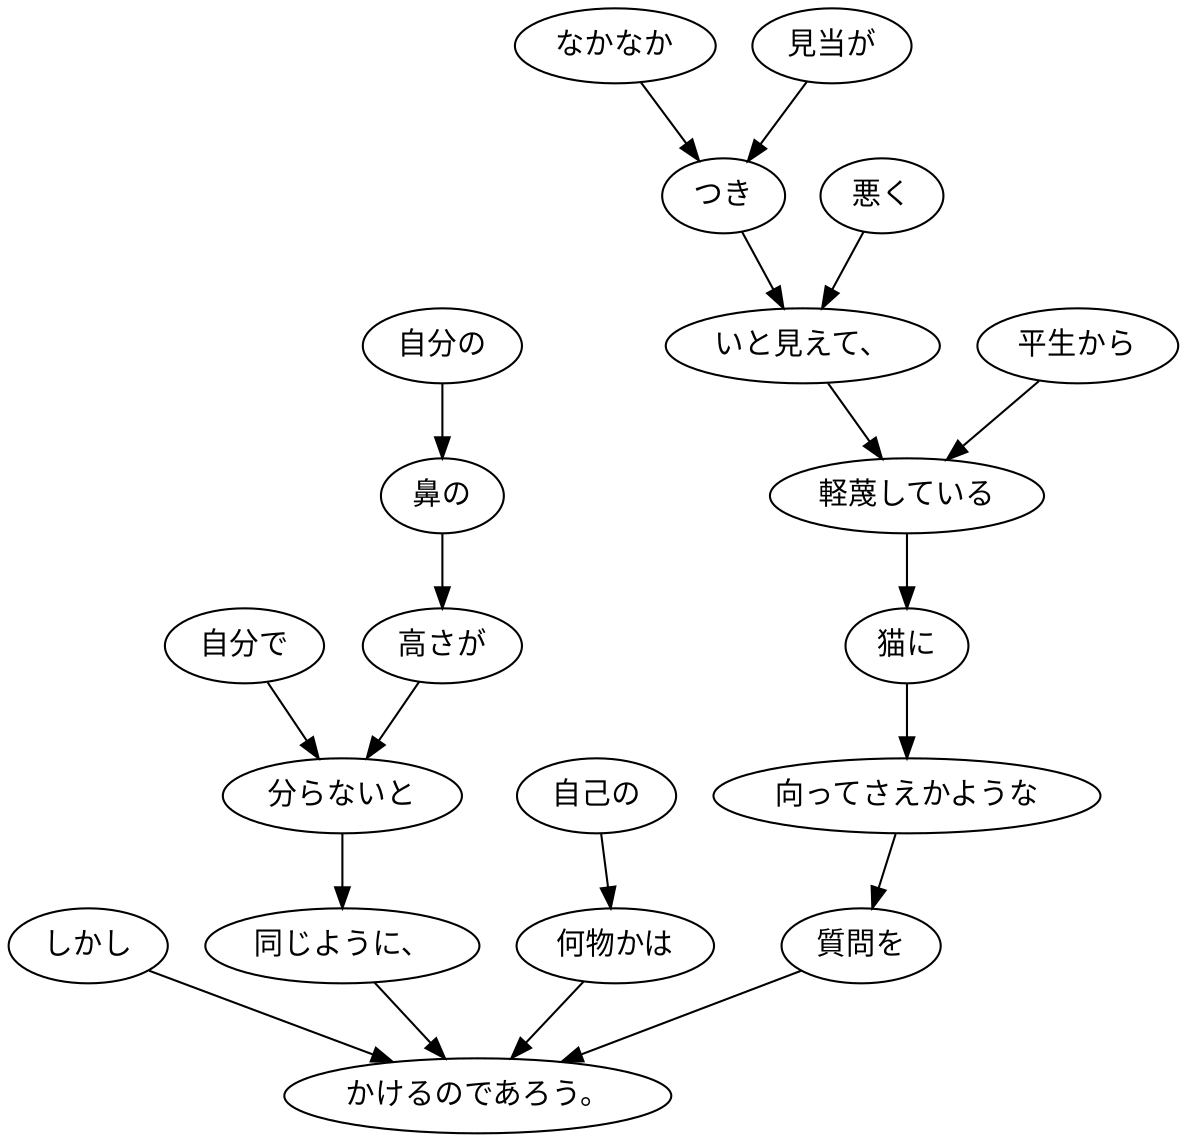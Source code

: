 digraph graph7341 {
	node0 [label="しかし"];
	node1 [label="自分で"];
	node2 [label="自分の"];
	node3 [label="鼻の"];
	node4 [label="高さが"];
	node5 [label="分らないと"];
	node6 [label="同じように、"];
	node7 [label="自己の"];
	node8 [label="何物かは"];
	node9 [label="なかなか"];
	node10 [label="見当が"];
	node11 [label="つき"];
	node12 [label="悪く"];
	node13 [label="いと見えて、"];
	node14 [label="平生から"];
	node15 [label="軽蔑している"];
	node16 [label="猫に"];
	node17 [label="向ってさえかような"];
	node18 [label="質問を"];
	node19 [label="かけるのであろう。"];
	node0 -> node19;
	node1 -> node5;
	node2 -> node3;
	node3 -> node4;
	node4 -> node5;
	node5 -> node6;
	node6 -> node19;
	node7 -> node8;
	node8 -> node19;
	node9 -> node11;
	node10 -> node11;
	node11 -> node13;
	node12 -> node13;
	node13 -> node15;
	node14 -> node15;
	node15 -> node16;
	node16 -> node17;
	node17 -> node18;
	node18 -> node19;
}
